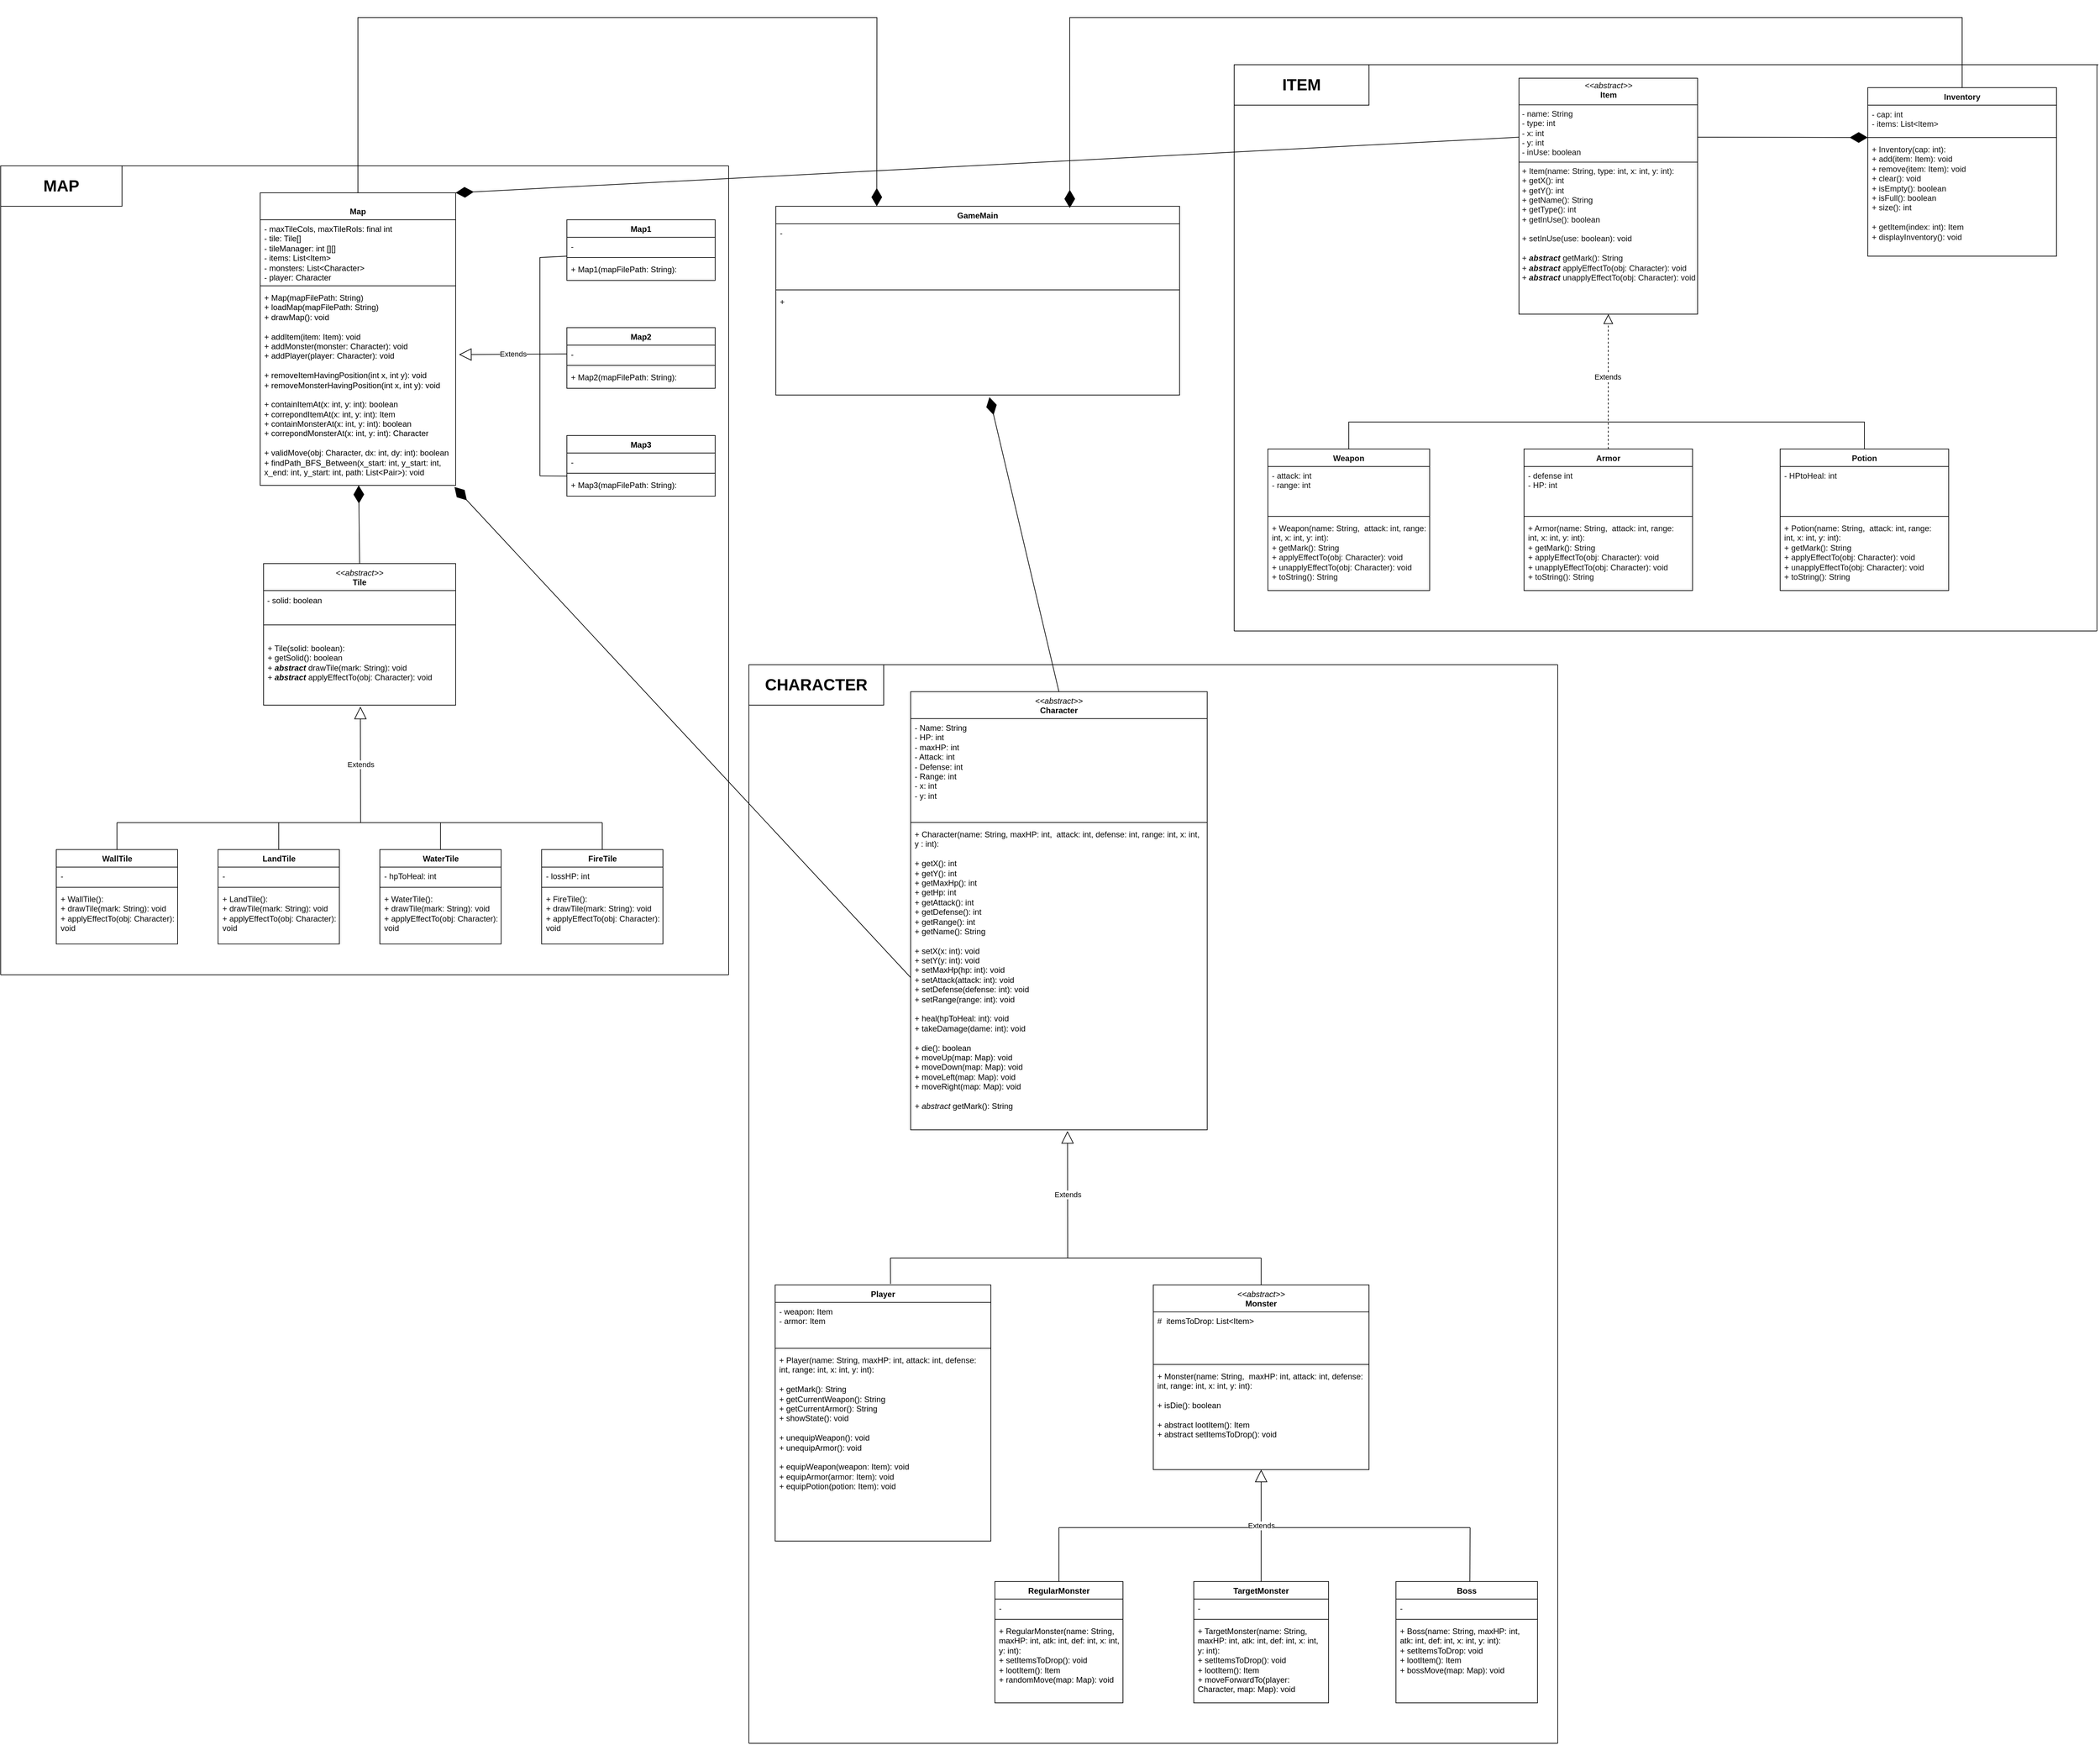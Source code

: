 <mxfile version="24.0.4" type="device">
  <diagram name="Page-1" id="c4acf3e9-155e-7222-9cf6-157b1a14988f">
    <mxGraphModel dx="5035" dy="3210" grid="1" gridSize="10" guides="1" tooltips="1" connect="1" arrows="1" fold="1" page="1" pageScale="1" pageWidth="850" pageHeight="1100" background="none" math="0" shadow="0">
      <root>
        <mxCell id="0" />
        <mxCell id="1" parent="0" />
        <mxCell id="EC4QlUeQcHrwm9ZgJjEd-227" value="&lt;span style=&quot;font-weight: normal;&quot;&gt;&lt;i&gt;&amp;lt;&amp;lt;abstract&amp;gt;&amp;gt;&lt;/i&gt;&lt;/span&gt;&lt;div&gt;Tile&lt;/div&gt;" style="swimlane;fontStyle=1;align=center;verticalAlign=top;childLayout=stackLayout;horizontal=1;startSize=40;horizontalStack=0;resizeParent=1;resizeParentMax=0;resizeLast=0;collapsible=1;marginBottom=0;whiteSpace=wrap;html=1;fontColor=#080808;" vertex="1" parent="1">
          <mxGeometry x="-190" y="500" width="285" height="210" as="geometry">
            <mxRectangle x="370" y="280" width="110" height="40" as="alternateBounds" />
          </mxGeometry>
        </mxCell>
        <mxCell id="EC4QlUeQcHrwm9ZgJjEd-228" value="&amp;nbsp;- solid: boolean" style="text;html=1;align=left;verticalAlign=middle;resizable=0;points=[];autosize=1;strokeColor=none;fillColor=none;" vertex="1" parent="EC4QlUeQcHrwm9ZgJjEd-227">
          <mxGeometry y="40" width="285" height="30" as="geometry" />
        </mxCell>
        <mxCell id="EC4QlUeQcHrwm9ZgJjEd-229" value="" style="line;strokeWidth=1;fillColor=none;align=left;verticalAlign=middle;spacingTop=-1;spacingLeft=3;spacingRight=3;rotatable=0;labelPosition=right;points=[];portConstraint=eastwest;strokeColor=inherit;fontColor=#080808;" vertex="1" parent="EC4QlUeQcHrwm9ZgJjEd-227">
          <mxGeometry y="70" width="285" height="42" as="geometry" />
        </mxCell>
        <mxCell id="EC4QlUeQcHrwm9ZgJjEd-230" value="+ Tile(solid: boolean):&lt;div&gt;+ getSolid(): boolean&lt;br&gt;&lt;div&gt;+ &lt;b&gt;&lt;i&gt;abstract&lt;/i&gt; &lt;/b&gt;drawTile(mark: String): void&lt;/div&gt;&lt;div&gt;&lt;font&gt;+ &lt;b&gt;&lt;i&gt;abstract&lt;/i&gt;&lt;/b&gt; applyEffectTo(obj: Character): void&lt;/font&gt;&lt;/div&gt;&lt;/div&gt;" style="text;strokeColor=none;fillColor=none;align=left;verticalAlign=top;spacingLeft=4;spacingRight=4;overflow=hidden;rotatable=0;points=[[0,0.5],[1,0.5]];portConstraint=eastwest;whiteSpace=wrap;html=1;fontColor=#080808;" vertex="1" parent="EC4QlUeQcHrwm9ZgJjEd-227">
          <mxGeometry y="112" width="285" height="98" as="geometry" />
        </mxCell>
        <mxCell id="EC4QlUeQcHrwm9ZgJjEd-231" value="WallTile" style="swimlane;fontStyle=1;align=center;verticalAlign=top;childLayout=stackLayout;horizontal=1;startSize=26;horizontalStack=0;resizeParent=1;resizeParentMax=0;resizeLast=0;collapsible=1;marginBottom=0;whiteSpace=wrap;html=1;fontColor=#080808;" vertex="1" parent="1">
          <mxGeometry x="-497.5" y="924.22" width="180" height="140" as="geometry" />
        </mxCell>
        <mxCell id="EC4QlUeQcHrwm9ZgJjEd-232" value="-&amp;nbsp;" style="text;strokeColor=none;fillColor=none;align=left;verticalAlign=top;spacingLeft=4;spacingRight=4;overflow=hidden;rotatable=0;points=[[0,0.5],[1,0.5]];portConstraint=eastwest;whiteSpace=wrap;html=1;fontColor=#080808;" vertex="1" parent="EC4QlUeQcHrwm9ZgJjEd-231">
          <mxGeometry y="26" width="180" height="26" as="geometry" />
        </mxCell>
        <mxCell id="EC4QlUeQcHrwm9ZgJjEd-233" value="" style="line;strokeWidth=1;fillColor=none;align=left;verticalAlign=middle;spacingTop=-1;spacingLeft=3;spacingRight=3;rotatable=0;labelPosition=right;points=[];portConstraint=eastwest;strokeColor=inherit;fontColor=#080808;" vertex="1" parent="EC4QlUeQcHrwm9ZgJjEd-231">
          <mxGeometry y="52" width="180" height="8" as="geometry" />
        </mxCell>
        <mxCell id="EC4QlUeQcHrwm9ZgJjEd-234" value="+ WallTile():&lt;div&gt;+ drawTile(mark: String): void&lt;/div&gt;&lt;div&gt;&lt;span style=&quot;&quot;&gt;+&amp;nbsp;&lt;/span&gt;&lt;span style=&quot;&quot;&gt;applyEffectTo(obj: Character): void&lt;/span&gt;&lt;br&gt;&lt;/div&gt;&lt;div&gt;&lt;br&gt;&lt;/div&gt;" style="text;strokeColor=none;fillColor=none;align=left;verticalAlign=top;spacingLeft=4;spacingRight=4;overflow=hidden;rotatable=0;points=[[0,0.5],[1,0.5]];portConstraint=eastwest;whiteSpace=wrap;html=1;fontColor=#080808;" vertex="1" parent="EC4QlUeQcHrwm9ZgJjEd-231">
          <mxGeometry y="60" width="180" height="80" as="geometry" />
        </mxCell>
        <mxCell id="EC4QlUeQcHrwm9ZgJjEd-235" value="LandTile" style="swimlane;fontStyle=1;align=center;verticalAlign=top;childLayout=stackLayout;horizontal=1;startSize=26;horizontalStack=0;resizeParent=1;resizeParentMax=0;resizeLast=0;collapsible=1;marginBottom=0;whiteSpace=wrap;html=1;fontColor=#080808;" vertex="1" parent="1">
          <mxGeometry x="-257.5" y="924.22" width="180" height="140" as="geometry" />
        </mxCell>
        <mxCell id="EC4QlUeQcHrwm9ZgJjEd-236" value="-&amp;nbsp;" style="text;strokeColor=none;fillColor=none;align=left;verticalAlign=top;spacingLeft=4;spacingRight=4;overflow=hidden;rotatable=0;points=[[0,0.5],[1,0.5]];portConstraint=eastwest;whiteSpace=wrap;html=1;fontColor=#080808;" vertex="1" parent="EC4QlUeQcHrwm9ZgJjEd-235">
          <mxGeometry y="26" width="180" height="26" as="geometry" />
        </mxCell>
        <mxCell id="EC4QlUeQcHrwm9ZgJjEd-237" value="" style="line;strokeWidth=1;fillColor=none;align=left;verticalAlign=middle;spacingTop=-1;spacingLeft=3;spacingRight=3;rotatable=0;labelPosition=right;points=[];portConstraint=eastwest;strokeColor=inherit;fontColor=#080808;" vertex="1" parent="EC4QlUeQcHrwm9ZgJjEd-235">
          <mxGeometry y="52" width="180" height="8" as="geometry" />
        </mxCell>
        <mxCell id="EC4QlUeQcHrwm9ZgJjEd-238" value="+ LandTile():&lt;div&gt;+ drawTile(mark: String): void&lt;/div&gt;&lt;div&gt;&lt;span style=&quot;&quot;&gt;+&amp;nbsp;&lt;/span&gt;&lt;span style=&quot;&quot;&gt;applyEffectTo(obj: Character): void&lt;/span&gt;&lt;br&gt;&lt;/div&gt;" style="text;strokeColor=none;fillColor=none;align=left;verticalAlign=top;spacingLeft=4;spacingRight=4;overflow=hidden;rotatable=0;points=[[0,0.5],[1,0.5]];portConstraint=eastwest;whiteSpace=wrap;html=1;fontColor=#080808;" vertex="1" parent="EC4QlUeQcHrwm9ZgJjEd-235">
          <mxGeometry y="60" width="180" height="80" as="geometry" />
        </mxCell>
        <mxCell id="EC4QlUeQcHrwm9ZgJjEd-239" value="WaterTile" style="swimlane;fontStyle=1;align=center;verticalAlign=top;childLayout=stackLayout;horizontal=1;startSize=26;horizontalStack=0;resizeParent=1;resizeParentMax=0;resizeLast=0;collapsible=1;marginBottom=0;whiteSpace=wrap;html=1;fontColor=#080808;" vertex="1" parent="1">
          <mxGeometry x="-17.5" y="924.22" width="180" height="140" as="geometry" />
        </mxCell>
        <mxCell id="EC4QlUeQcHrwm9ZgJjEd-240" value="&lt;font&gt;- hpToHeal: int&lt;/font&gt;&amp;nbsp;" style="text;strokeColor=none;fillColor=none;align=left;verticalAlign=top;spacingLeft=4;spacingRight=4;overflow=hidden;rotatable=0;points=[[0,0.5],[1,0.5]];portConstraint=eastwest;whiteSpace=wrap;html=1;fontColor=#080808;" vertex="1" parent="EC4QlUeQcHrwm9ZgJjEd-239">
          <mxGeometry y="26" width="180" height="26" as="geometry" />
        </mxCell>
        <mxCell id="EC4QlUeQcHrwm9ZgJjEd-241" value="" style="line;strokeWidth=1;fillColor=none;align=left;verticalAlign=middle;spacingTop=-1;spacingLeft=3;spacingRight=3;rotatable=0;labelPosition=right;points=[];portConstraint=eastwest;strokeColor=inherit;fontColor=#080808;" vertex="1" parent="EC4QlUeQcHrwm9ZgJjEd-239">
          <mxGeometry y="52" width="180" height="8" as="geometry" />
        </mxCell>
        <mxCell id="EC4QlUeQcHrwm9ZgJjEd-242" value="+ WaterTile():&lt;div&gt;+ drawTile(mark: String): void&lt;/div&gt;&lt;div&gt;&lt;span style=&quot;&quot;&gt;+&amp;nbsp;&lt;/span&gt;&lt;span style=&quot;&quot;&gt;applyEffectTo(obj: Character): void&lt;/span&gt;&lt;br&gt;&lt;/div&gt;" style="text;strokeColor=none;fillColor=none;align=left;verticalAlign=top;spacingLeft=4;spacingRight=4;overflow=hidden;rotatable=0;points=[[0,0.5],[1,0.5]];portConstraint=eastwest;whiteSpace=wrap;html=1;fontColor=#080808;" vertex="1" parent="EC4QlUeQcHrwm9ZgJjEd-239">
          <mxGeometry y="60" width="180" height="80" as="geometry" />
        </mxCell>
        <mxCell id="EC4QlUeQcHrwm9ZgJjEd-243" value="FireTile" style="swimlane;fontStyle=1;align=center;verticalAlign=top;childLayout=stackLayout;horizontal=1;startSize=26;horizontalStack=0;resizeParent=1;resizeParentMax=0;resizeLast=0;collapsible=1;marginBottom=0;whiteSpace=wrap;html=1;fontColor=#080808;" vertex="1" parent="1">
          <mxGeometry x="222.5" y="924.22" width="180" height="140" as="geometry" />
        </mxCell>
        <mxCell id="EC4QlUeQcHrwm9ZgJjEd-244" value="&lt;font&gt;- lossHP: int&lt;/font&gt;" style="text;strokeColor=none;fillColor=none;align=left;verticalAlign=top;spacingLeft=4;spacingRight=4;overflow=hidden;rotatable=0;points=[[0,0.5],[1,0.5]];portConstraint=eastwest;whiteSpace=wrap;html=1;fontColor=#080808;" vertex="1" parent="EC4QlUeQcHrwm9ZgJjEd-243">
          <mxGeometry y="26" width="180" height="26" as="geometry" />
        </mxCell>
        <mxCell id="EC4QlUeQcHrwm9ZgJjEd-245" value="" style="line;strokeWidth=1;fillColor=none;align=left;verticalAlign=middle;spacingTop=-1;spacingLeft=3;spacingRight=3;rotatable=0;labelPosition=right;points=[];portConstraint=eastwest;strokeColor=inherit;fontColor=#080808;" vertex="1" parent="EC4QlUeQcHrwm9ZgJjEd-243">
          <mxGeometry y="52" width="180" height="8" as="geometry" />
        </mxCell>
        <mxCell id="EC4QlUeQcHrwm9ZgJjEd-246" value="+ FireTile():&lt;div&gt;+ drawTile(mark: String): void&lt;/div&gt;&lt;div&gt;&lt;span style=&quot;&quot;&gt;+&amp;nbsp;&lt;/span&gt;&lt;span style=&quot;&quot;&gt;applyEffectTo(obj: Character): void&lt;/span&gt;&lt;br&gt;&lt;/div&gt;" style="text;strokeColor=none;fillColor=none;align=left;verticalAlign=top;spacingLeft=4;spacingRight=4;overflow=hidden;rotatable=0;points=[[0,0.5],[1,0.5]];portConstraint=eastwest;whiteSpace=wrap;html=1;fontColor=#080808;" vertex="1" parent="EC4QlUeQcHrwm9ZgJjEd-243">
          <mxGeometry y="60" width="180" height="80" as="geometry" />
        </mxCell>
        <mxCell id="EC4QlUeQcHrwm9ZgJjEd-247" value="" style="endArrow=none;html=1;rounded=0;fontColor=#080808;" edge="1" parent="1">
          <mxGeometry width="50" height="50" relative="1" as="geometry">
            <mxPoint x="-407.5" y="884.22" as="sourcePoint" />
            <mxPoint x="312.5" y="884.22" as="targetPoint" />
          </mxGeometry>
        </mxCell>
        <mxCell id="EC4QlUeQcHrwm9ZgJjEd-248" value="" style="endArrow=none;html=1;rounded=0;exitX=0.5;exitY=0;exitDx=0;exitDy=0;fontColor=#080808;" edge="1" parent="1" source="EC4QlUeQcHrwm9ZgJjEd-243">
          <mxGeometry width="50" height="50" relative="1" as="geometry">
            <mxPoint x="112.5" y="924.22" as="sourcePoint" />
            <mxPoint x="312.5" y="884.22" as="targetPoint" />
          </mxGeometry>
        </mxCell>
        <mxCell id="EC4QlUeQcHrwm9ZgJjEd-249" value="" style="endArrow=none;html=1;rounded=0;exitX=0.5;exitY=0;exitDx=0;exitDy=0;fontColor=#080808;" edge="1" parent="1" source="EC4QlUeQcHrwm9ZgJjEd-239">
          <mxGeometry width="50" height="50" relative="1" as="geometry">
            <mxPoint x="112.5" y="924.22" as="sourcePoint" />
            <mxPoint x="72.5" y="884.22" as="targetPoint" />
          </mxGeometry>
        </mxCell>
        <mxCell id="EC4QlUeQcHrwm9ZgJjEd-250" value="" style="endArrow=none;html=1;rounded=0;exitX=0.5;exitY=0;exitDx=0;exitDy=0;fontColor=#080808;" edge="1" parent="1" source="EC4QlUeQcHrwm9ZgJjEd-231">
          <mxGeometry width="50" height="50" relative="1" as="geometry">
            <mxPoint x="-287.5" y="924.22" as="sourcePoint" />
            <mxPoint x="-407.5" y="884.22" as="targetPoint" />
          </mxGeometry>
        </mxCell>
        <mxCell id="EC4QlUeQcHrwm9ZgJjEd-251" value="" style="endArrow=none;html=1;rounded=0;entryX=0.5;entryY=0;entryDx=0;entryDy=0;fontColor=#080808;" edge="1" parent="1" target="EC4QlUeQcHrwm9ZgJjEd-235">
          <mxGeometry width="50" height="50" relative="1" as="geometry">
            <mxPoint x="-167.5" y="884.22" as="sourcePoint" />
            <mxPoint x="-237.5" y="874.22" as="targetPoint" />
          </mxGeometry>
        </mxCell>
        <mxCell id="EC4QlUeQcHrwm9ZgJjEd-252" value="Extends" style="endArrow=block;endSize=16;endFill=0;html=1;rounded=0;fontColor=#080808;entryX=0.504;entryY=1.023;entryDx=0;entryDy=0;entryPerimeter=0;" edge="1" parent="1" target="EC4QlUeQcHrwm9ZgJjEd-230">
          <mxGeometry width="160" relative="1" as="geometry">
            <mxPoint x="-46" y="884" as="sourcePoint" />
            <mxPoint x="-33.135" y="740.002" as="targetPoint" />
          </mxGeometry>
        </mxCell>
        <mxCell id="EC4QlUeQcHrwm9ZgJjEd-253" value="&lt;font&gt;GameMain&lt;/font&gt;" style="swimlane;fontStyle=1;align=center;verticalAlign=top;childLayout=stackLayout;horizontal=1;startSize=26;horizontalStack=0;resizeParent=1;resizeParentMax=0;resizeLast=0;collapsible=1;marginBottom=0;whiteSpace=wrap;html=1;fontColor=#050505;" vertex="1" parent="1">
          <mxGeometry x="570" y="-30" width="599" height="280" as="geometry" />
        </mxCell>
        <mxCell id="EC4QlUeQcHrwm9ZgJjEd-254" value="-" style="text;strokeColor=none;fillColor=none;align=left;verticalAlign=top;spacingLeft=4;spacingRight=4;overflow=hidden;rotatable=0;points=[[0,0.5],[1,0.5]];portConstraint=eastwest;whiteSpace=wrap;html=1;fontColor=#050505;" vertex="1" parent="EC4QlUeQcHrwm9ZgJjEd-253">
          <mxGeometry y="26" width="599" height="94" as="geometry" />
        </mxCell>
        <mxCell id="EC4QlUeQcHrwm9ZgJjEd-255" value="" style="line;strokeWidth=1;fillColor=none;align=left;verticalAlign=middle;spacingTop=-1;spacingLeft=3;spacingRight=3;rotatable=0;labelPosition=right;points=[];portConstraint=eastwest;strokeColor=inherit;fontColor=#050505;" vertex="1" parent="EC4QlUeQcHrwm9ZgJjEd-253">
          <mxGeometry y="120" width="599" height="8" as="geometry" />
        </mxCell>
        <mxCell id="EC4QlUeQcHrwm9ZgJjEd-256" value="+" style="text;strokeColor=none;fillColor=none;align=left;verticalAlign=top;spacingLeft=4;spacingRight=4;overflow=hidden;rotatable=0;points=[[0,0.5],[1,0.5]];portConstraint=eastwest;whiteSpace=wrap;html=1;fontColor=#050505;" vertex="1" parent="EC4QlUeQcHrwm9ZgJjEd-253">
          <mxGeometry y="128" width="599" height="152" as="geometry" />
        </mxCell>
        <mxCell id="EC4QlUeQcHrwm9ZgJjEd-257" value="" style="endArrow=diamondThin;endFill=1;endSize=24;html=1;rounded=0;exitX=0.5;exitY=0;exitDx=0;exitDy=0;fontColor=#050505;entryX=0.504;entryY=1;entryDx=0;entryDy=0;entryPerimeter=0;" edge="1" parent="1" source="EC4QlUeQcHrwm9ZgJjEd-227" target="EC4QlUeQcHrwm9ZgJjEd-262">
          <mxGeometry width="160" relative="1" as="geometry">
            <mxPoint x="25" y="240" as="sourcePoint" />
            <mxPoint x="-52" y="370" as="targetPoint" />
          </mxGeometry>
        </mxCell>
        <mxCell id="EC4QlUeQcHrwm9ZgJjEd-258" value="" style="endArrow=diamondThin;endFill=1;endSize=24;html=1;rounded=0;fontColor=#050505;entryX=0.529;entryY=1.021;entryDx=0;entryDy=0;entryPerimeter=0;exitX=0.5;exitY=0;exitDx=0;exitDy=0;" edge="1" parent="1" source="EC4QlUeQcHrwm9ZgJjEd-283" target="EC4QlUeQcHrwm9ZgJjEd-256">
          <mxGeometry width="160" relative="1" as="geometry">
            <mxPoint x="1030" y="860" as="sourcePoint" />
            <mxPoint x="1026" y="501" as="targetPoint" />
          </mxGeometry>
        </mxCell>
        <mxCell id="EC4QlUeQcHrwm9ZgJjEd-259" value="&lt;div&gt;&lt;br&gt;&lt;/div&gt;Map" style="swimlane;fontStyle=1;align=center;verticalAlign=top;childLayout=stackLayout;horizontal=1;startSize=40;horizontalStack=0;resizeParent=1;resizeParentMax=0;resizeLast=0;collapsible=1;marginBottom=0;whiteSpace=wrap;html=1;" vertex="1" parent="1">
          <mxGeometry x="-195" y="-50" width="290" height="434" as="geometry" />
        </mxCell>
        <mxCell id="EC4QlUeQcHrwm9ZgJjEd-260" value="&lt;div&gt;- maxTileCols, maxTileRols: final int&lt;/div&gt;- tile: Tile[]&lt;div&gt;- tileManager: int [][]&lt;/div&gt;&lt;div&gt;- items: List&amp;lt;Item&amp;gt;&lt;/div&gt;&lt;div&gt;- monsters: List&amp;lt;Character&amp;gt;&lt;/div&gt;&lt;div&gt;- player: Character&lt;/div&gt;" style="text;strokeColor=none;fillColor=none;align=left;verticalAlign=top;spacingLeft=4;spacingRight=4;overflow=hidden;rotatable=0;points=[[0,0.5],[1,0.5]];portConstraint=eastwest;whiteSpace=wrap;html=1;" vertex="1" parent="EC4QlUeQcHrwm9ZgJjEd-259">
          <mxGeometry y="40" width="290" height="94" as="geometry" />
        </mxCell>
        <mxCell id="EC4QlUeQcHrwm9ZgJjEd-261" value="" style="line;strokeWidth=1;fillColor=none;align=left;verticalAlign=middle;spacingTop=-1;spacingLeft=3;spacingRight=3;rotatable=0;labelPosition=right;points=[];portConstraint=eastwest;strokeColor=inherit;" vertex="1" parent="EC4QlUeQcHrwm9ZgJjEd-259">
          <mxGeometry y="134" width="290" height="8" as="geometry" />
        </mxCell>
        <mxCell id="EC4QlUeQcHrwm9ZgJjEd-262" value="+ Map(mapFilePath: String)&lt;div&gt;+ loadMap(mapFilePath: String)&lt;br&gt;&lt;div&gt;+ drawMap(): void&lt;/div&gt;&lt;div&gt;&lt;br&gt;&lt;div&gt;+ addItem(item: Item): void&lt;/div&gt;&lt;div&gt;+ addMonster(monster: Character): void&lt;/div&gt;&lt;div&gt;+ addPlayer(player: Character): void&lt;/div&gt;&lt;div&gt;&lt;br&gt;&lt;/div&gt;&lt;div&gt;+ removeItemHavingPosition(int x, int y): void&lt;/div&gt;&lt;div&gt;+&amp;nbsp;&lt;span style=&quot;background-color: initial;&quot;&gt;removeMonsterHavingPosition(int x, int y): void&lt;/span&gt;&lt;/div&gt;&lt;div&gt;&lt;span style=&quot;background-color: initial;&quot;&gt;&lt;br&gt;&lt;/span&gt;&lt;/div&gt;&lt;div&gt;&lt;div&gt;+ containItemAt(x: int, y: int): boolean&lt;/div&gt;&lt;div&gt;+ correpondItemAt(x: int, y: int): Item&lt;/div&gt;&lt;div&gt;+ containMonsterAt(x: int, y: int): boolean&lt;/div&gt;&lt;div&gt;&lt;span style=&quot;background-color: initial;&quot;&gt;+ correpondMonsterAt(x: int, y: int): Character&lt;/span&gt;&lt;/div&gt;&lt;/div&gt;&lt;div&gt;&lt;br&gt;&lt;/div&gt;&lt;div&gt;+ validMove(obj: Character, dx: int, dy: int): boolean&lt;/div&gt;&lt;/div&gt;&lt;/div&gt;&lt;div&gt;+ findPath_BFS_Between(x_start: int, y_start: int, x_end: int, y_start: int, path: List&amp;lt;Pair&amp;gt;): void&lt;/div&gt;" style="text;strokeColor=none;fillColor=none;align=left;verticalAlign=top;spacingLeft=4;spacingRight=4;overflow=hidden;rotatable=0;points=[[0,0.5],[1,0.5]];portConstraint=eastwest;whiteSpace=wrap;html=1;" vertex="1" parent="EC4QlUeQcHrwm9ZgJjEd-259">
          <mxGeometry y="142" width="290" height="292" as="geometry" />
        </mxCell>
        <mxCell id="EC4QlUeQcHrwm9ZgJjEd-263" value="" style="endArrow=none;html=1;rounded=0;" edge="1" parent="1">
          <mxGeometry width="50" height="50" relative="1" as="geometry">
            <mxPoint x="-580" y="-90" as="sourcePoint" />
            <mxPoint x="500" y="-90" as="targetPoint" />
          </mxGeometry>
        </mxCell>
        <mxCell id="EC4QlUeQcHrwm9ZgJjEd-264" value="" style="endArrow=none;html=1;rounded=0;" edge="1" parent="1">
          <mxGeometry width="50" height="50" relative="1" as="geometry">
            <mxPoint x="-580" y="1110" as="sourcePoint" />
            <mxPoint x="-580" y="-90" as="targetPoint" />
          </mxGeometry>
        </mxCell>
        <mxCell id="EC4QlUeQcHrwm9ZgJjEd-265" value="" style="endArrow=none;html=1;rounded=0;" edge="1" parent="1">
          <mxGeometry width="50" height="50" relative="1" as="geometry">
            <mxPoint x="-580" y="1110" as="sourcePoint" />
            <mxPoint x="500" y="1110" as="targetPoint" />
          </mxGeometry>
        </mxCell>
        <mxCell id="EC4QlUeQcHrwm9ZgJjEd-266" value="" style="endArrow=none;html=1;rounded=0;" edge="1" parent="1">
          <mxGeometry width="50" height="50" relative="1" as="geometry">
            <mxPoint x="500" y="1110" as="sourcePoint" />
            <mxPoint x="500" y="-90" as="targetPoint" />
          </mxGeometry>
        </mxCell>
        <mxCell id="EC4QlUeQcHrwm9ZgJjEd-267" value="Map1" style="swimlane;fontStyle=1;align=center;verticalAlign=top;childLayout=stackLayout;horizontal=1;startSize=26;horizontalStack=0;resizeParent=1;resizeParentMax=0;resizeLast=0;collapsible=1;marginBottom=0;whiteSpace=wrap;html=1;" vertex="1" parent="1">
          <mxGeometry x="260" y="-10" width="220" height="90" as="geometry" />
        </mxCell>
        <mxCell id="EC4QlUeQcHrwm9ZgJjEd-268" value="-" style="text;strokeColor=none;fillColor=none;align=left;verticalAlign=top;spacingLeft=4;spacingRight=4;overflow=hidden;rotatable=0;points=[[0,0.5],[1,0.5]];portConstraint=eastwest;whiteSpace=wrap;html=1;" vertex="1" parent="EC4QlUeQcHrwm9ZgJjEd-267">
          <mxGeometry y="26" width="220" height="26" as="geometry" />
        </mxCell>
        <mxCell id="EC4QlUeQcHrwm9ZgJjEd-269" value="" style="line;strokeWidth=1;fillColor=none;align=left;verticalAlign=middle;spacingTop=-1;spacingLeft=3;spacingRight=3;rotatable=0;labelPosition=right;points=[];portConstraint=eastwest;strokeColor=inherit;" vertex="1" parent="EC4QlUeQcHrwm9ZgJjEd-267">
          <mxGeometry y="52" width="220" height="8" as="geometry" />
        </mxCell>
        <mxCell id="EC4QlUeQcHrwm9ZgJjEd-270" value="+ Map1(mapFilePath: String):" style="text;strokeColor=none;fillColor=none;align=left;verticalAlign=top;spacingLeft=4;spacingRight=4;overflow=hidden;rotatable=0;points=[[0,0.5],[1,0.5]];portConstraint=eastwest;whiteSpace=wrap;html=1;" vertex="1" parent="EC4QlUeQcHrwm9ZgJjEd-267">
          <mxGeometry y="60" width="220" height="30" as="geometry" />
        </mxCell>
        <mxCell id="EC4QlUeQcHrwm9ZgJjEd-271" value="Map2" style="swimlane;fontStyle=1;align=center;verticalAlign=top;childLayout=stackLayout;horizontal=1;startSize=26;horizontalStack=0;resizeParent=1;resizeParentMax=0;resizeLast=0;collapsible=1;marginBottom=0;whiteSpace=wrap;html=1;" vertex="1" parent="1">
          <mxGeometry x="260" y="150" width="220" height="90" as="geometry" />
        </mxCell>
        <mxCell id="EC4QlUeQcHrwm9ZgJjEd-272" value="-" style="text;strokeColor=none;fillColor=none;align=left;verticalAlign=top;spacingLeft=4;spacingRight=4;overflow=hidden;rotatable=0;points=[[0,0.5],[1,0.5]];portConstraint=eastwest;whiteSpace=wrap;html=1;" vertex="1" parent="EC4QlUeQcHrwm9ZgJjEd-271">
          <mxGeometry y="26" width="220" height="26" as="geometry" />
        </mxCell>
        <mxCell id="EC4QlUeQcHrwm9ZgJjEd-273" value="" style="line;strokeWidth=1;fillColor=none;align=left;verticalAlign=middle;spacingTop=-1;spacingLeft=3;spacingRight=3;rotatable=0;labelPosition=right;points=[];portConstraint=eastwest;strokeColor=inherit;" vertex="1" parent="EC4QlUeQcHrwm9ZgJjEd-271">
          <mxGeometry y="52" width="220" height="8" as="geometry" />
        </mxCell>
        <mxCell id="EC4QlUeQcHrwm9ZgJjEd-274" value="+ Map2(mapFilePath: String):" style="text;strokeColor=none;fillColor=none;align=left;verticalAlign=top;spacingLeft=4;spacingRight=4;overflow=hidden;rotatable=0;points=[[0,0.5],[1,0.5]];portConstraint=eastwest;whiteSpace=wrap;html=1;" vertex="1" parent="EC4QlUeQcHrwm9ZgJjEd-271">
          <mxGeometry y="60" width="220" height="30" as="geometry" />
        </mxCell>
        <mxCell id="EC4QlUeQcHrwm9ZgJjEd-275" value="Map3" style="swimlane;fontStyle=1;align=center;verticalAlign=top;childLayout=stackLayout;horizontal=1;startSize=26;horizontalStack=0;resizeParent=1;resizeParentMax=0;resizeLast=0;collapsible=1;marginBottom=0;whiteSpace=wrap;html=1;" vertex="1" parent="1">
          <mxGeometry x="260" y="310" width="220" height="90" as="geometry" />
        </mxCell>
        <mxCell id="EC4QlUeQcHrwm9ZgJjEd-276" value="-" style="text;strokeColor=none;fillColor=none;align=left;verticalAlign=top;spacingLeft=4;spacingRight=4;overflow=hidden;rotatable=0;points=[[0,0.5],[1,0.5]];portConstraint=eastwest;whiteSpace=wrap;html=1;" vertex="1" parent="EC4QlUeQcHrwm9ZgJjEd-275">
          <mxGeometry y="26" width="220" height="26" as="geometry" />
        </mxCell>
        <mxCell id="EC4QlUeQcHrwm9ZgJjEd-277" value="" style="line;strokeWidth=1;fillColor=none;align=left;verticalAlign=middle;spacingTop=-1;spacingLeft=3;spacingRight=3;rotatable=0;labelPosition=right;points=[];portConstraint=eastwest;strokeColor=inherit;" vertex="1" parent="EC4QlUeQcHrwm9ZgJjEd-275">
          <mxGeometry y="52" width="220" height="8" as="geometry" />
        </mxCell>
        <mxCell id="EC4QlUeQcHrwm9ZgJjEd-278" value="+ Map3(mapFilePath: String):" style="text;strokeColor=none;fillColor=none;align=left;verticalAlign=top;spacingLeft=4;spacingRight=4;overflow=hidden;rotatable=0;points=[[0,0.5],[1,0.5]];portConstraint=eastwest;whiteSpace=wrap;html=1;" vertex="1" parent="EC4QlUeQcHrwm9ZgJjEd-275">
          <mxGeometry y="60" width="220" height="30" as="geometry" />
        </mxCell>
        <mxCell id="EC4QlUeQcHrwm9ZgJjEd-279" value="" style="endArrow=none;html=1;rounded=0;entryX=0;entryY=0.25;entryDx=0;entryDy=0;entryPerimeter=0;" edge="1" parent="1" target="EC4QlUeQcHrwm9ZgJjEd-269">
          <mxGeometry width="50" height="50" relative="1" as="geometry">
            <mxPoint x="220" y="370" as="sourcePoint" />
            <mxPoint y="220" as="targetPoint" />
            <Array as="points">
              <mxPoint x="220" y="230" />
              <mxPoint x="220" y="46" />
            </Array>
          </mxGeometry>
        </mxCell>
        <mxCell id="EC4QlUeQcHrwm9ZgJjEd-280" value="" style="endArrow=none;html=1;rounded=0;entryX=0.002;entryY=0.01;entryDx=0;entryDy=0;entryPerimeter=0;" edge="1" parent="1" target="EC4QlUeQcHrwm9ZgJjEd-278">
          <mxGeometry width="50" height="50" relative="1" as="geometry">
            <mxPoint x="220" y="370" as="sourcePoint" />
            <mxPoint x="110" y="340" as="targetPoint" />
          </mxGeometry>
        </mxCell>
        <mxCell id="EC4QlUeQcHrwm9ZgJjEd-281" value="Extends" style="endArrow=block;endSize=16;endFill=0;html=1;rounded=0;exitX=0;exitY=0.5;exitDx=0;exitDy=0;" edge="1" parent="1" source="EC4QlUeQcHrwm9ZgJjEd-272">
          <mxGeometry width="160" relative="1" as="geometry">
            <mxPoint x="100" y="100" as="sourcePoint" />
            <mxPoint x="100" y="190" as="targetPoint" />
          </mxGeometry>
        </mxCell>
        <mxCell id="EC4QlUeQcHrwm9ZgJjEd-282" value="&lt;b&gt;&lt;font style=&quot;font-size: 24px;&quot;&gt;MAP&lt;/font&gt;&lt;/b&gt;" style="rounded=0;whiteSpace=wrap;html=1;" vertex="1" parent="1">
          <mxGeometry x="-580" y="-90" width="180" height="60" as="geometry" />
        </mxCell>
        <mxCell id="EC4QlUeQcHrwm9ZgJjEd-283" value="&lt;span style=&quot;font-weight: normal;&quot;&gt;&lt;i&gt;&amp;lt;&amp;lt;abstract&amp;gt;&amp;gt;&lt;/i&gt;&lt;/span&gt;&lt;div&gt;Character&lt;/div&gt;" style="swimlane;fontStyle=1;align=center;verticalAlign=top;childLayout=stackLayout;horizontal=1;startSize=40;horizontalStack=0;resizeParent=1;resizeParentMax=0;resizeLast=0;collapsible=1;marginBottom=0;whiteSpace=wrap;html=1;fontColor=#050505;" vertex="1" parent="1">
          <mxGeometry x="770" y="690" width="440" height="650" as="geometry">
            <mxRectangle x="370" y="280" width="110" height="40" as="alternateBounds" />
          </mxGeometry>
        </mxCell>
        <mxCell id="EC4QlUeQcHrwm9ZgJjEd-284" value="- Name: String&lt;div&gt;- HP: int&lt;/div&gt;&lt;div&gt;- maxHP: int&lt;/div&gt;&lt;div&gt;- Attack: int&lt;/div&gt;&lt;div&gt;- Defense: int&lt;/div&gt;&lt;div&gt;- Range: int&lt;/div&gt;&lt;div&gt;- x: int&lt;/div&gt;&lt;div&gt;- y: int&lt;/div&gt;" style="text;strokeColor=none;fillColor=none;align=left;verticalAlign=top;spacingLeft=4;spacingRight=4;overflow=hidden;rotatable=0;points=[[0,0.5],[1,0.5]];portConstraint=eastwest;whiteSpace=wrap;html=1;fontColor=#050505;" vertex="1" parent="EC4QlUeQcHrwm9ZgJjEd-283">
          <mxGeometry y="40" width="440" height="150" as="geometry" />
        </mxCell>
        <mxCell id="EC4QlUeQcHrwm9ZgJjEd-285" value="" style="line;strokeWidth=1;fillColor=none;align=left;verticalAlign=middle;spacingTop=-1;spacingLeft=3;spacingRight=3;rotatable=0;labelPosition=right;points=[];portConstraint=eastwest;strokeColor=inherit;fontColor=#050505;" vertex="1" parent="EC4QlUeQcHrwm9ZgJjEd-283">
          <mxGeometry y="190" width="440" height="8" as="geometry" />
        </mxCell>
        <mxCell id="EC4QlUeQcHrwm9ZgJjEd-286" value="+ Character(name: String, maxHP: int,&amp;nbsp; attack: int, defense: int, range: int, x: int, y : int):&lt;div&gt;&lt;br&gt;&lt;div&gt;+ getX(): int&lt;/div&gt;&lt;div&gt;+ getY(): int&lt;/div&gt;&lt;div&gt;+ getMaxHp(): int&lt;/div&gt;&lt;div&gt;+ getHp: int&lt;/div&gt;&lt;div&gt;+ getAttack(): int&lt;/div&gt;&lt;div&gt;+ getDefense(): int&lt;/div&gt;&lt;div&gt;+ getRange(): int&lt;/div&gt;&lt;div&gt;+ getName(): String&lt;/div&gt;&lt;div&gt;&lt;br&gt;&lt;/div&gt;&lt;div&gt;+ setX(x: int): void&lt;/div&gt;&lt;div&gt;+ setY(y: int): void&lt;/div&gt;&lt;div&gt;+ setMaxHp(hp: int): void&lt;/div&gt;&lt;div&gt;+ setAttack(attack: int): void&lt;/div&gt;&lt;div&gt;+ setDefense(defense: int): void&lt;/div&gt;&lt;div&gt;+ setRange(range: int): void&lt;/div&gt;&lt;div&gt;&lt;br&gt;&lt;/div&gt;&lt;div&gt;+ heal(hpToHeal: int): void&lt;/div&gt;&lt;div&gt;+ takeDamage(dame: int): void&lt;/div&gt;&lt;div&gt;&lt;br&gt;&lt;/div&gt;&lt;/div&gt;&lt;div&gt;+ die(): boolean&lt;/div&gt;&lt;div&gt;+ moveUp(map: Map): void&lt;/div&gt;&lt;div&gt;+ moveDown(map: Map): void&lt;br&gt;&lt;/div&gt;&lt;div&gt;+ moveLeft(map: Map): void&lt;br&gt;&lt;/div&gt;&lt;div&gt;+ moveRight(map: Map): void&lt;br&gt;&lt;/div&gt;&lt;div&gt;&lt;br&gt;&lt;/div&gt;&lt;div&gt;&lt;i&gt;+ abstract&lt;/i&gt;&amp;nbsp;getMark(): String&lt;br&gt;&lt;/div&gt;" style="text;strokeColor=none;fillColor=none;align=left;verticalAlign=top;spacingLeft=4;spacingRight=4;overflow=hidden;rotatable=0;points=[[0,0.5],[1,0.5]];portConstraint=eastwest;whiteSpace=wrap;html=1;fontColor=#050505;" vertex="1" parent="EC4QlUeQcHrwm9ZgJjEd-283">
          <mxGeometry y="198" width="440" height="452" as="geometry" />
        </mxCell>
        <mxCell id="EC4QlUeQcHrwm9ZgJjEd-287" value="Player" style="swimlane;fontStyle=1;align=center;verticalAlign=top;childLayout=stackLayout;horizontal=1;startSize=26;horizontalStack=0;resizeParent=1;resizeParentMax=0;resizeLast=0;collapsible=1;marginBottom=0;whiteSpace=wrap;html=1;fontColor=#050505;" vertex="1" parent="1">
          <mxGeometry x="569" y="1570" width="320" height="380" as="geometry" />
        </mxCell>
        <mxCell id="EC4QlUeQcHrwm9ZgJjEd-288" value="&lt;div&gt;- weapon: Item&lt;/div&gt;- armor: Item" style="text;strokeColor=none;fillColor=none;align=left;verticalAlign=top;spacingLeft=4;spacingRight=4;overflow=hidden;rotatable=0;points=[[0,0.5],[1,0.5]];portConstraint=eastwest;whiteSpace=wrap;html=1;fontColor=#050505;" vertex="1" parent="EC4QlUeQcHrwm9ZgJjEd-287">
          <mxGeometry y="26" width="320" height="64" as="geometry" />
        </mxCell>
        <mxCell id="EC4QlUeQcHrwm9ZgJjEd-289" value="" style="line;strokeWidth=1;fillColor=none;align=left;verticalAlign=middle;spacingTop=-1;spacingLeft=3;spacingRight=3;rotatable=0;labelPosition=right;points=[];portConstraint=eastwest;strokeColor=inherit;fontColor=#050505;" vertex="1" parent="EC4QlUeQcHrwm9ZgJjEd-287">
          <mxGeometry y="90" width="320" height="8" as="geometry" />
        </mxCell>
        <mxCell id="EC4QlUeQcHrwm9ZgJjEd-290" value="+ Player(name: String, maxHP: int, attack: int, defense: int, range: int, x: int, y: int):&lt;div&gt;&lt;br&gt;&lt;div&gt;+ getMark(): String&lt;/div&gt;&lt;div&gt;+ getCurrentWeapon(): String&lt;/div&gt;&lt;div&gt;+ getCurrentArmor(): String&lt;/div&gt;&lt;div&gt;+ showState(): void&lt;/div&gt;&lt;div&gt;&lt;br&gt;&lt;/div&gt;&lt;div&gt;+ unequipWeapon(): void&lt;/div&gt;&lt;div&gt;+ unequipArmor(): void&lt;/div&gt;&lt;div&gt;&lt;br&gt;&lt;/div&gt;&lt;div&gt;+ equipWeapon(weapon: Item): void&lt;/div&gt;&lt;div&gt;+ equipArmor(armor: Item): void&lt;/div&gt;&lt;/div&gt;&lt;div&gt;+ equipPotion(potion: Item): void&lt;/div&gt;" style="text;strokeColor=none;fillColor=none;align=left;verticalAlign=top;spacingLeft=4;spacingRight=4;overflow=hidden;rotatable=0;points=[[0,0.5],[1,0.5]];portConstraint=eastwest;whiteSpace=wrap;html=1;fontColor=#050505;" vertex="1" parent="EC4QlUeQcHrwm9ZgJjEd-287">
          <mxGeometry y="98" width="320" height="282" as="geometry" />
        </mxCell>
        <mxCell id="EC4QlUeQcHrwm9ZgJjEd-291" value="" style="endArrow=none;html=1;rounded=0;fontColor=#050505;" edge="1" parent="1">
          <mxGeometry width="50" height="50" relative="1" as="geometry">
            <mxPoint x="740" y="1530" as="sourcePoint" />
            <mxPoint x="1290" y="1530" as="targetPoint" />
          </mxGeometry>
        </mxCell>
        <mxCell id="EC4QlUeQcHrwm9ZgJjEd-292" value="" style="endArrow=none;html=1;rounded=0;exitX=0.5;exitY=0;exitDx=0;exitDy=0;fontColor=#050505;" edge="1" parent="1">
          <mxGeometry width="50" height="50" relative="1" as="geometry">
            <mxPoint x="1290" y="1570" as="sourcePoint" />
            <mxPoint x="1290" y="1530" as="targetPoint" />
          </mxGeometry>
        </mxCell>
        <mxCell id="EC4QlUeQcHrwm9ZgJjEd-293" value="" style="endArrow=none;html=1;rounded=0;fontColor=#050505;exitX=0.535;exitY=-0.004;exitDx=0;exitDy=0;exitPerimeter=0;" edge="1" parent="1" source="EC4QlUeQcHrwm9ZgJjEd-287">
          <mxGeometry width="50" height="50" relative="1" as="geometry">
            <mxPoint x="738" y="1571" as="sourcePoint" />
            <mxPoint x="740" y="1530" as="targetPoint" />
          </mxGeometry>
        </mxCell>
        <mxCell id="EC4QlUeQcHrwm9ZgJjEd-294" value="Extends" style="endArrow=block;endSize=16;endFill=0;html=1;rounded=0;fontColor=#050505;entryX=0.529;entryY=1.004;entryDx=0;entryDy=0;entryPerimeter=0;" edge="1" parent="1" target="EC4QlUeQcHrwm9ZgJjEd-286">
          <mxGeometry width="160" relative="1" as="geometry">
            <mxPoint x="1003" y="1530" as="sourcePoint" />
            <mxPoint x="960" y="1430" as="targetPoint" />
          </mxGeometry>
        </mxCell>
        <mxCell id="EC4QlUeQcHrwm9ZgJjEd-295" value="&lt;div&gt;&lt;span style=&quot;font-weight: normal;&quot;&gt;&lt;i&gt;&amp;lt;&amp;lt;abstract&amp;gt;&amp;gt;&lt;/i&gt;&lt;/span&gt;&lt;/div&gt;Monster" style="swimlane;fontStyle=1;align=center;verticalAlign=top;childLayout=stackLayout;horizontal=1;startSize=40;horizontalStack=0;resizeParent=1;resizeParentMax=0;resizeLast=0;collapsible=1;marginBottom=0;whiteSpace=wrap;html=1;" vertex="1" parent="1">
          <mxGeometry x="1130" y="1570" width="320" height="274" as="geometry" />
        </mxCell>
        <mxCell id="EC4QlUeQcHrwm9ZgJjEd-296" value="#&amp;nbsp; itemsToDrop: List&amp;lt;Item&amp;gt;" style="text;strokeColor=none;fillColor=none;align=left;verticalAlign=top;spacingLeft=4;spacingRight=4;overflow=hidden;rotatable=0;points=[[0,0.5],[1,0.5]];portConstraint=eastwest;whiteSpace=wrap;html=1;" vertex="1" parent="EC4QlUeQcHrwm9ZgJjEd-295">
          <mxGeometry y="40" width="320" height="74" as="geometry" />
        </mxCell>
        <mxCell id="EC4QlUeQcHrwm9ZgJjEd-297" value="" style="line;strokeWidth=1;fillColor=none;align=left;verticalAlign=middle;spacingTop=-1;spacingLeft=3;spacingRight=3;rotatable=0;labelPosition=right;points=[];portConstraint=eastwest;strokeColor=inherit;" vertex="1" parent="EC4QlUeQcHrwm9ZgJjEd-295">
          <mxGeometry y="114" width="320" height="8" as="geometry" />
        </mxCell>
        <mxCell id="EC4QlUeQcHrwm9ZgJjEd-298" value="+ Monster(&lt;span style=&quot;color: rgb(5, 5, 5);&quot;&gt;name: String,&amp;nbsp; maxHP: int, attack: int, defense: int, range: int, x: int, y: int&lt;/span&gt;&lt;span style=&quot;background-color: initial;&quot;&gt;):&lt;/span&gt;&lt;div&gt;&lt;br&gt;&lt;/div&gt;&lt;div&gt;+ isDie(): boolean&lt;br&gt;&lt;div&gt;&lt;div&gt;&lt;br&gt;&lt;div&gt;+ abstract lootItem(): Item&lt;/div&gt;&lt;div&gt;+ abstract setItemsToDrop(): void&lt;/div&gt;&lt;div&gt;&amp;nbsp;&lt;/div&gt;&lt;/div&gt;&lt;/div&gt;&lt;/div&gt;" style="text;strokeColor=none;fillColor=none;align=left;verticalAlign=top;spacingLeft=4;spacingRight=4;overflow=hidden;rotatable=0;points=[[0,0.5],[1,0.5]];portConstraint=eastwest;whiteSpace=wrap;html=1;" vertex="1" parent="EC4QlUeQcHrwm9ZgJjEd-295">
          <mxGeometry y="122" width="320" height="152" as="geometry" />
        </mxCell>
        <mxCell id="EC4QlUeQcHrwm9ZgJjEd-299" value="RegularMonster" style="swimlane;fontStyle=1;align=center;verticalAlign=top;childLayout=stackLayout;horizontal=1;startSize=26;horizontalStack=0;resizeParent=1;resizeParentMax=0;resizeLast=0;collapsible=1;marginBottom=0;whiteSpace=wrap;html=1;" vertex="1" parent="1">
          <mxGeometry x="895" y="2010" width="190" height="180" as="geometry" />
        </mxCell>
        <mxCell id="EC4QlUeQcHrwm9ZgJjEd-300" value="-" style="text;strokeColor=none;fillColor=none;align=left;verticalAlign=top;spacingLeft=4;spacingRight=4;overflow=hidden;rotatable=0;points=[[0,0.5],[1,0.5]];portConstraint=eastwest;whiteSpace=wrap;html=1;" vertex="1" parent="EC4QlUeQcHrwm9ZgJjEd-299">
          <mxGeometry y="26" width="190" height="26" as="geometry" />
        </mxCell>
        <mxCell id="EC4QlUeQcHrwm9ZgJjEd-301" value="" style="line;strokeWidth=1;fillColor=none;align=left;verticalAlign=middle;spacingTop=-1;spacingLeft=3;spacingRight=3;rotatable=0;labelPosition=right;points=[];portConstraint=eastwest;strokeColor=inherit;" vertex="1" parent="EC4QlUeQcHrwm9ZgJjEd-299">
          <mxGeometry y="52" width="190" height="8" as="geometry" />
        </mxCell>
        <mxCell id="EC4QlUeQcHrwm9ZgJjEd-302" value="&lt;div&gt;+ RegularMonster(name: String, maxHP: int, atk: int, def: int, x: int, y: int):&lt;/div&gt;&lt;div&gt;+ setItemsToDrop(): void&lt;/div&gt;&lt;div&gt;+ lootItem(): Item&lt;/div&gt;+ randomMove(map: Map): void" style="text;strokeColor=none;fillColor=none;align=left;verticalAlign=top;spacingLeft=4;spacingRight=4;overflow=hidden;rotatable=0;points=[[0,0.5],[1,0.5]];portConstraint=eastwest;whiteSpace=wrap;html=1;" vertex="1" parent="EC4QlUeQcHrwm9ZgJjEd-299">
          <mxGeometry y="60" width="190" height="120" as="geometry" />
        </mxCell>
        <mxCell id="EC4QlUeQcHrwm9ZgJjEd-303" value="TargetMonster" style="swimlane;fontStyle=1;align=center;verticalAlign=top;childLayout=stackLayout;horizontal=1;startSize=26;horizontalStack=0;resizeParent=1;resizeParentMax=0;resizeLast=0;collapsible=1;marginBottom=0;whiteSpace=wrap;html=1;" vertex="1" parent="1">
          <mxGeometry x="1190" y="2010" width="200" height="180" as="geometry" />
        </mxCell>
        <mxCell id="EC4QlUeQcHrwm9ZgJjEd-304" value="-" style="text;strokeColor=none;fillColor=none;align=left;verticalAlign=top;spacingLeft=4;spacingRight=4;overflow=hidden;rotatable=0;points=[[0,0.5],[1,0.5]];portConstraint=eastwest;whiteSpace=wrap;html=1;" vertex="1" parent="EC4QlUeQcHrwm9ZgJjEd-303">
          <mxGeometry y="26" width="200" height="26" as="geometry" />
        </mxCell>
        <mxCell id="EC4QlUeQcHrwm9ZgJjEd-305" value="" style="line;strokeWidth=1;fillColor=none;align=left;verticalAlign=middle;spacingTop=-1;spacingLeft=3;spacingRight=3;rotatable=0;labelPosition=right;points=[];portConstraint=eastwest;strokeColor=inherit;" vertex="1" parent="EC4QlUeQcHrwm9ZgJjEd-303">
          <mxGeometry y="52" width="200" height="8" as="geometry" />
        </mxCell>
        <mxCell id="EC4QlUeQcHrwm9ZgJjEd-306" value="&lt;div&gt;&lt;div&gt;+ TargetMonster(&lt;span style=&quot;background-color: initial;&quot;&gt;name: String, maxHP: int, atk: int, def: int, x: int, y: int&lt;/span&gt;&lt;span style=&quot;background-color: initial;&quot;&gt;):&lt;/span&gt;&lt;/div&gt;&lt;div&gt;+ setItemsToDrop(): void&lt;/div&gt;&lt;div&gt;+ lootItem(): Item&lt;/div&gt;&lt;/div&gt;+ moveForwardTo(player: Character, map: Map): void" style="text;strokeColor=none;fillColor=none;align=left;verticalAlign=top;spacingLeft=4;spacingRight=4;overflow=hidden;rotatable=0;points=[[0,0.5],[1,0.5]];portConstraint=eastwest;whiteSpace=wrap;html=1;" vertex="1" parent="EC4QlUeQcHrwm9ZgJjEd-303">
          <mxGeometry y="60" width="200" height="120" as="geometry" />
        </mxCell>
        <mxCell id="EC4QlUeQcHrwm9ZgJjEd-307" value="Boss" style="swimlane;fontStyle=1;align=center;verticalAlign=top;childLayout=stackLayout;horizontal=1;startSize=26;horizontalStack=0;resizeParent=1;resizeParentMax=0;resizeLast=0;collapsible=1;marginBottom=0;whiteSpace=wrap;html=1;" vertex="1" parent="1">
          <mxGeometry x="1490" y="2010" width="210" height="180" as="geometry" />
        </mxCell>
        <mxCell id="EC4QlUeQcHrwm9ZgJjEd-308" value="-&amp;nbsp;" style="text;strokeColor=none;fillColor=none;align=left;verticalAlign=top;spacingLeft=4;spacingRight=4;overflow=hidden;rotatable=0;points=[[0,0.5],[1,0.5]];portConstraint=eastwest;whiteSpace=wrap;html=1;" vertex="1" parent="EC4QlUeQcHrwm9ZgJjEd-307">
          <mxGeometry y="26" width="210" height="26" as="geometry" />
        </mxCell>
        <mxCell id="EC4QlUeQcHrwm9ZgJjEd-309" value="" style="line;strokeWidth=1;fillColor=none;align=left;verticalAlign=middle;spacingTop=-1;spacingLeft=3;spacingRight=3;rotatable=0;labelPosition=right;points=[];portConstraint=eastwest;strokeColor=inherit;" vertex="1" parent="EC4QlUeQcHrwm9ZgJjEd-307">
          <mxGeometry y="52" width="210" height="8" as="geometry" />
        </mxCell>
        <mxCell id="EC4QlUeQcHrwm9ZgJjEd-310" value="&lt;div&gt;+ Boss(&lt;span style=&quot;background-color: initial;&quot;&gt;name: String, maxHP: int, atk: int, def: int, x: int, y: int&lt;/span&gt;&lt;span style=&quot;background-color: initial;&quot;&gt;):&lt;/span&gt;&lt;/div&gt;&lt;div&gt;+ setItemsToDrop: void&lt;/div&gt;&lt;div&gt;+ lootItem(): Item&lt;/div&gt;&lt;div&gt;+ bossMove(map: Map): void&lt;/div&gt;" style="text;strokeColor=none;fillColor=none;align=left;verticalAlign=top;spacingLeft=4;spacingRight=4;overflow=hidden;rotatable=0;points=[[0,0.5],[1,0.5]];portConstraint=eastwest;whiteSpace=wrap;html=1;" vertex="1" parent="EC4QlUeQcHrwm9ZgJjEd-307">
          <mxGeometry y="60" width="210" height="120" as="geometry" />
        </mxCell>
        <mxCell id="EC4QlUeQcHrwm9ZgJjEd-311" value="" style="endArrow=none;html=1;rounded=0;" edge="1" parent="1">
          <mxGeometry width="50" height="50" relative="1" as="geometry">
            <mxPoint x="990" y="1930" as="sourcePoint" />
            <mxPoint x="1600" y="1930" as="targetPoint" />
          </mxGeometry>
        </mxCell>
        <mxCell id="EC4QlUeQcHrwm9ZgJjEd-312" value="" style="endArrow=none;html=1;rounded=0;exitX=0.5;exitY=0;exitDx=0;exitDy=0;" edge="1" parent="1" source="EC4QlUeQcHrwm9ZgJjEd-299">
          <mxGeometry width="50" height="50" relative="1" as="geometry">
            <mxPoint x="1190" y="1920" as="sourcePoint" />
            <mxPoint x="990" y="1930" as="targetPoint" />
          </mxGeometry>
        </mxCell>
        <mxCell id="EC4QlUeQcHrwm9ZgJjEd-313" value="" style="endArrow=none;html=1;rounded=0;exitX=0.522;exitY=-0.003;exitDx=0;exitDy=0;exitPerimeter=0;" edge="1" parent="1" source="EC4QlUeQcHrwm9ZgJjEd-307">
          <mxGeometry width="50" height="50" relative="1" as="geometry">
            <mxPoint x="1410" y="1940" as="sourcePoint" />
            <mxPoint x="1600" y="1930" as="targetPoint" />
          </mxGeometry>
        </mxCell>
        <mxCell id="EC4QlUeQcHrwm9ZgJjEd-314" value="Extends" style="endArrow=block;endSize=16;endFill=0;html=1;rounded=0;exitX=0.5;exitY=0;exitDx=0;exitDy=0;entryX=0.5;entryY=1;entryDx=0;entryDy=0;entryPerimeter=0;" edge="1" parent="1" source="EC4QlUeQcHrwm9ZgJjEd-303" target="EC4QlUeQcHrwm9ZgJjEd-298">
          <mxGeometry width="160" relative="1" as="geometry">
            <mxPoint x="1000" y="1910" as="sourcePoint" />
            <mxPoint x="1160" y="1910" as="targetPoint" />
            <Array as="points">
              <mxPoint x="1290" y="1900" />
            </Array>
          </mxGeometry>
        </mxCell>
        <mxCell id="EC4QlUeQcHrwm9ZgJjEd-315" value="" style="endArrow=none;html=1;rounded=0;" edge="1" parent="1">
          <mxGeometry width="50" height="50" relative="1" as="geometry">
            <mxPoint x="530" y="650" as="sourcePoint" />
            <mxPoint x="1730" y="650" as="targetPoint" />
          </mxGeometry>
        </mxCell>
        <mxCell id="EC4QlUeQcHrwm9ZgJjEd-316" value="" style="endArrow=none;html=1;rounded=0;" edge="1" parent="1">
          <mxGeometry width="50" height="50" relative="1" as="geometry">
            <mxPoint x="530" y="2250" as="sourcePoint" />
            <mxPoint x="530" y="650" as="targetPoint" />
          </mxGeometry>
        </mxCell>
        <mxCell id="EC4QlUeQcHrwm9ZgJjEd-317" value="" style="endArrow=none;html=1;rounded=0;" edge="1" parent="1">
          <mxGeometry width="50" height="50" relative="1" as="geometry">
            <mxPoint x="530" y="2250" as="sourcePoint" />
            <mxPoint x="1730" y="2250" as="targetPoint" />
          </mxGeometry>
        </mxCell>
        <mxCell id="EC4QlUeQcHrwm9ZgJjEd-318" value="" style="endArrow=none;html=1;rounded=0;" edge="1" parent="1">
          <mxGeometry width="50" height="50" relative="1" as="geometry">
            <mxPoint x="1730" y="2250" as="sourcePoint" />
            <mxPoint x="1730" y="650" as="targetPoint" />
          </mxGeometry>
        </mxCell>
        <mxCell id="EC4QlUeQcHrwm9ZgJjEd-319" value="&lt;b&gt;&lt;font style=&quot;font-size: 24px;&quot;&gt;CHARACTER&lt;/font&gt;&lt;/b&gt;" style="rounded=0;whiteSpace=wrap;html=1;" vertex="1" parent="1">
          <mxGeometry x="530" y="650" width="200" height="60" as="geometry" />
        </mxCell>
        <mxCell id="EC4QlUeQcHrwm9ZgJjEd-320" value="Inventory" style="swimlane;fontStyle=1;align=center;verticalAlign=top;childLayout=stackLayout;horizontal=1;startSize=26;horizontalStack=0;resizeParent=1;resizeParentMax=0;resizeLast=0;collapsible=1;marginBottom=0;whiteSpace=wrap;html=1;fontColor=#121212;" vertex="1" parent="1">
          <mxGeometry x="2190" y="-206" width="280" height="250" as="geometry" />
        </mxCell>
        <mxCell id="EC4QlUeQcHrwm9ZgJjEd-321" value="&lt;div&gt;- cap: int&lt;/div&gt;- items: List&amp;lt;Item&amp;gt;" style="text;strokeColor=none;fillColor=none;align=left;verticalAlign=top;spacingLeft=4;spacingRight=4;overflow=hidden;rotatable=0;points=[[0,0.5],[1,0.5]];portConstraint=eastwest;whiteSpace=wrap;html=1;fontColor=#121212;" vertex="1" parent="EC4QlUeQcHrwm9ZgJjEd-320">
          <mxGeometry y="26" width="280" height="44" as="geometry" />
        </mxCell>
        <mxCell id="EC4QlUeQcHrwm9ZgJjEd-322" value="" style="line;strokeWidth=1;fillColor=none;align=left;verticalAlign=middle;spacingTop=-1;spacingLeft=3;spacingRight=3;rotatable=0;labelPosition=right;points=[];portConstraint=eastwest;strokeColor=inherit;fontColor=#121212;" vertex="1" parent="EC4QlUeQcHrwm9ZgJjEd-320">
          <mxGeometry y="70" width="280" height="8" as="geometry" />
        </mxCell>
        <mxCell id="EC4QlUeQcHrwm9ZgJjEd-323" value="&lt;div&gt;+ Inventory(cap: int):&lt;/div&gt;+ add(item: Item): void&lt;div&gt;+ remove(item: Item): void&amp;nbsp;&lt;/div&gt;&lt;div&gt;+ clear(): void&lt;/div&gt;&lt;div&gt;+ isEmpty(): boolean&lt;/div&gt;&lt;div&gt;+ isFull(): boolean&lt;/div&gt;&lt;div&gt;+ size(): int&lt;/div&gt;&lt;div&gt;&lt;br&gt;&lt;/div&gt;&lt;div&gt;+ getItem(index: int): Item&lt;/div&gt;&lt;div&gt;+ displayInventory(): void&lt;/div&gt;" style="text;strokeColor=none;fillColor=none;align=left;verticalAlign=top;spacingLeft=4;spacingRight=4;overflow=hidden;rotatable=0;points=[[0,0.5],[1,0.5]];portConstraint=eastwest;whiteSpace=wrap;html=1;fontColor=#121212;" vertex="1" parent="EC4QlUeQcHrwm9ZgJjEd-320">
          <mxGeometry y="78" width="280" height="172" as="geometry" />
        </mxCell>
        <mxCell id="EC4QlUeQcHrwm9ZgJjEd-324" value="Weapon" style="swimlane;fontStyle=1;align=center;verticalAlign=top;childLayout=stackLayout;horizontal=1;startSize=26;horizontalStack=0;resizeParent=1;resizeParentMax=0;resizeLast=0;collapsible=1;marginBottom=0;whiteSpace=wrap;html=1;fontColor=#121212;" vertex="1" parent="1">
          <mxGeometry x="1300" y="330" width="240" height="210" as="geometry" />
        </mxCell>
        <mxCell id="EC4QlUeQcHrwm9ZgJjEd-325" value="- attack: int&amp;nbsp;&lt;div&gt;- range: int&lt;/div&gt;" style="text;strokeColor=none;fillColor=none;align=left;verticalAlign=top;spacingLeft=4;spacingRight=4;overflow=hidden;rotatable=0;points=[[0,0.5],[1,0.5]];portConstraint=eastwest;whiteSpace=wrap;html=1;fontColor=#121212;" vertex="1" parent="EC4QlUeQcHrwm9ZgJjEd-324">
          <mxGeometry y="26" width="240" height="70" as="geometry" />
        </mxCell>
        <mxCell id="EC4QlUeQcHrwm9ZgJjEd-326" value="" style="line;strokeWidth=1;fillColor=none;align=left;verticalAlign=middle;spacingTop=-1;spacingLeft=3;spacingRight=3;rotatable=0;labelPosition=right;points=[];portConstraint=eastwest;strokeColor=inherit;fontColor=#121212;" vertex="1" parent="EC4QlUeQcHrwm9ZgJjEd-324">
          <mxGeometry y="96" width="240" height="8" as="geometry" />
        </mxCell>
        <mxCell id="EC4QlUeQcHrwm9ZgJjEd-327" value="&lt;div&gt;+ Weapon(name: String,&amp;nbsp; attack: int, range: int,&amp;nbsp;&lt;span style=&quot;background-color: initial;&quot;&gt;x: int, y: int&lt;/span&gt;&lt;span style=&quot;background-color: initial;&quot;&gt;):&lt;/span&gt;&lt;/div&gt;&lt;div&gt;+ getMark(): String&lt;/div&gt;+ applyEffectTo(obj: Character): void&lt;div&gt;+ unapplyEffectTo(obj: Character): void&lt;/div&gt;&lt;div&gt;+ toString(): String&lt;/div&gt;" style="text;strokeColor=none;fillColor=none;align=left;verticalAlign=top;spacingLeft=4;spacingRight=4;overflow=hidden;rotatable=0;points=[[0,0.5],[1,0.5]];portConstraint=eastwest;whiteSpace=wrap;html=1;fontColor=#121212;" vertex="1" parent="EC4QlUeQcHrwm9ZgJjEd-324">
          <mxGeometry y="104" width="240" height="106" as="geometry" />
        </mxCell>
        <mxCell id="EC4QlUeQcHrwm9ZgJjEd-328" value="Armor" style="swimlane;fontStyle=1;align=center;verticalAlign=top;childLayout=stackLayout;horizontal=1;startSize=26;horizontalStack=0;resizeParent=1;resizeParentMax=0;resizeLast=0;collapsible=1;marginBottom=0;whiteSpace=wrap;html=1;fontColor=#121212;" vertex="1" parent="1">
          <mxGeometry x="1680" y="330" width="250" height="210" as="geometry" />
        </mxCell>
        <mxCell id="EC4QlUeQcHrwm9ZgJjEd-329" value="- defense int&amp;nbsp;&lt;div&gt;- HP: int&lt;/div&gt;" style="text;strokeColor=none;fillColor=none;align=left;verticalAlign=top;spacingLeft=4;spacingRight=4;overflow=hidden;rotatable=0;points=[[0,0.5],[1,0.5]];portConstraint=eastwest;whiteSpace=wrap;html=1;fontColor=#121212;" vertex="1" parent="EC4QlUeQcHrwm9ZgJjEd-328">
          <mxGeometry y="26" width="250" height="70" as="geometry" />
        </mxCell>
        <mxCell id="EC4QlUeQcHrwm9ZgJjEd-330" value="" style="line;strokeWidth=1;fillColor=none;align=left;verticalAlign=middle;spacingTop=-1;spacingLeft=3;spacingRight=3;rotatable=0;labelPosition=right;points=[];portConstraint=eastwest;strokeColor=inherit;fontColor=#121212;" vertex="1" parent="EC4QlUeQcHrwm9ZgJjEd-328">
          <mxGeometry y="96" width="250" height="8" as="geometry" />
        </mxCell>
        <mxCell id="EC4QlUeQcHrwm9ZgJjEd-331" value="&lt;div&gt;+ Armor(name: String,&amp;nbsp; attack: int, range: int,&amp;nbsp;&lt;span style=&quot;background-color: initial;&quot;&gt;x: int, y: int&lt;/span&gt;&lt;span style=&quot;background-color: initial;&quot;&gt;):&amp;nbsp;&lt;/span&gt;&lt;/div&gt;&lt;div&gt;+ getMark(): String&lt;span style=&quot;background-color: initial;&quot;&gt;&lt;br&gt;&lt;/span&gt;&lt;/div&gt;+ applyEffectTo(obj: Character): void&lt;div&gt;+ unapplyEffectTo(obj: Character): void&lt;/div&gt;&lt;div&gt;+ toString(): String&lt;br&gt;&lt;/div&gt;" style="text;strokeColor=none;fillColor=none;align=left;verticalAlign=top;spacingLeft=4;spacingRight=4;overflow=hidden;rotatable=0;points=[[0,0.5],[1,0.5]];portConstraint=eastwest;whiteSpace=wrap;html=1;fontColor=#121212;" vertex="1" parent="EC4QlUeQcHrwm9ZgJjEd-328">
          <mxGeometry y="104" width="250" height="106" as="geometry" />
        </mxCell>
        <mxCell id="EC4QlUeQcHrwm9ZgJjEd-332" value="Potion" style="swimlane;fontStyle=1;align=center;verticalAlign=top;childLayout=stackLayout;horizontal=1;startSize=26;horizontalStack=0;resizeParent=1;resizeParentMax=0;resizeLast=0;collapsible=1;marginBottom=0;whiteSpace=wrap;html=1;fontColor=#121212;" vertex="1" parent="1">
          <mxGeometry x="2060" y="330" width="250" height="210" as="geometry" />
        </mxCell>
        <mxCell id="EC4QlUeQcHrwm9ZgJjEd-333" value="- HPtoHeal: int" style="text;strokeColor=none;fillColor=none;align=left;verticalAlign=top;spacingLeft=4;spacingRight=4;overflow=hidden;rotatable=0;points=[[0,0.5],[1,0.5]];portConstraint=eastwest;whiteSpace=wrap;html=1;fontColor=#121212;" vertex="1" parent="EC4QlUeQcHrwm9ZgJjEd-332">
          <mxGeometry y="26" width="250" height="70" as="geometry" />
        </mxCell>
        <mxCell id="EC4QlUeQcHrwm9ZgJjEd-334" value="" style="line;strokeWidth=1;fillColor=none;align=left;verticalAlign=middle;spacingTop=-1;spacingLeft=3;spacingRight=3;rotatable=0;labelPosition=right;points=[];portConstraint=eastwest;strokeColor=inherit;fontColor=#121212;" vertex="1" parent="EC4QlUeQcHrwm9ZgJjEd-332">
          <mxGeometry y="96" width="250" height="8" as="geometry" />
        </mxCell>
        <mxCell id="EC4QlUeQcHrwm9ZgJjEd-335" value="&lt;div&gt;+ Potion(name: String,&amp;nbsp; attack: int, range: int,&amp;nbsp;&lt;span style=&quot;background-color: initial;&quot;&gt;x: int, y: int&lt;/span&gt;&lt;span style=&quot;background-color: initial;&quot;&gt;):&lt;/span&gt;&lt;/div&gt;&lt;div&gt;+ getMark(): String&lt;span style=&quot;background-color: initial;&quot;&gt;&lt;br&gt;&lt;/span&gt;&lt;/div&gt;+ applyEffectTo(obj: Character): void&lt;div&gt;+ unapplyEffectTo(obj: Character): void&lt;/div&gt;&lt;div&gt;+ toString(): String&lt;br&gt;&lt;/div&gt;" style="text;strokeColor=none;fillColor=none;align=left;verticalAlign=top;spacingLeft=4;spacingRight=4;overflow=hidden;rotatable=0;points=[[0,0.5],[1,0.5]];portConstraint=eastwest;whiteSpace=wrap;html=1;fontColor=#121212;" vertex="1" parent="EC4QlUeQcHrwm9ZgJjEd-332">
          <mxGeometry y="104" width="250" height="106" as="geometry" />
        </mxCell>
        <mxCell id="EC4QlUeQcHrwm9ZgJjEd-336" value="" style="endArrow=none;html=1;rounded=0;exitX=0.5;exitY=0;exitDx=0;exitDy=0;entryX=0.5;entryY=0;entryDx=0;entryDy=0;fontColor=#121212;" edge="1" parent="1" source="EC4QlUeQcHrwm9ZgJjEd-324" target="EC4QlUeQcHrwm9ZgJjEd-332">
          <mxGeometry width="50" height="50" relative="1" as="geometry">
            <mxPoint x="1760" y="350" as="sourcePoint" />
            <mxPoint x="1810" y="300" as="targetPoint" />
            <Array as="points">
              <mxPoint x="1420" y="290" />
              <mxPoint x="2185" y="290" />
            </Array>
          </mxGeometry>
        </mxCell>
        <mxCell id="EC4QlUeQcHrwm9ZgJjEd-337" value="&lt;p style=&quot;margin:0px;margin-top:4px;text-align:center;&quot;&gt;&lt;font&gt;&lt;i&gt;&amp;lt;&amp;lt;abstract&amp;gt;&amp;gt;&lt;/i&gt;&lt;br&gt;&lt;b&gt;Item&lt;/b&gt;&lt;/font&gt;&lt;/p&gt;&lt;hr size=&quot;1&quot; style=&quot;border-style:solid;&quot;&gt;&lt;p style=&quot;margin:0px;margin-left:4px;&quot;&gt;&lt;font&gt;- name: String&lt;/font&gt;&lt;/p&gt;&lt;p style=&quot;margin:0px;margin-left:4px;&quot;&gt;&lt;font&gt;- type: int&lt;/font&gt;&lt;/p&gt;&lt;p style=&quot;margin:0px;margin-left:4px;&quot;&gt;&lt;font&gt;- x: int&lt;/font&gt;&lt;/p&gt;&lt;p style=&quot;margin:0px;margin-left:4px;&quot;&gt;&lt;font&gt;- y: int&lt;/font&gt;&lt;/p&gt;&lt;p style=&quot;margin:0px;margin-left:4px;&quot;&gt;&lt;font&gt;- inUse: boolean&lt;/font&gt;&lt;/p&gt;&lt;hr size=&quot;1&quot; style=&quot;border-style:solid;&quot;&gt;&lt;p style=&quot;margin:0px;margin-left:4px;&quot;&gt;&lt;font&gt;+ Item(name: String, type: int, x: int, y: int):&lt;br&gt;+ getX(): int&lt;/font&gt;&lt;/p&gt;&lt;p style=&quot;margin:0px;margin-left:4px;&quot;&gt;&lt;font&gt;+ getY(): int&lt;/font&gt;&lt;/p&gt;&lt;p style=&quot;margin:0px;margin-left:4px;&quot;&gt;&lt;font&gt;+ getName(): String&lt;/font&gt;&lt;/p&gt;&lt;p style=&quot;margin:0px;margin-left:4px;&quot;&gt;&lt;font&gt;+ getType(): int&lt;/font&gt;&lt;/p&gt;&lt;p style=&quot;margin:0px;margin-left:4px;&quot;&gt;&lt;font&gt;+ getInUse(): boolean&lt;/font&gt;&lt;/p&gt;&lt;p style=&quot;margin:0px;margin-left:4px;&quot;&gt;&lt;br&gt;&lt;/p&gt;&lt;p style=&quot;margin:0px;margin-left:4px;&quot;&gt;+ setInUse(use: boolean): void&lt;/p&gt;&lt;p style=&quot;margin:0px;margin-left:4px;&quot;&gt;&lt;br&gt;&lt;/p&gt;&lt;p style=&quot;margin:0px;margin-left:4px;&quot;&gt;&lt;font&gt;+ &lt;b&gt;&lt;i&gt;abstract&lt;/i&gt;&lt;/b&gt; getMark(): String&lt;/font&gt;&lt;/p&gt;&lt;p style=&quot;margin:0px;margin-left:4px;&quot;&gt;&lt;font&gt;+ &lt;i&gt;&lt;b&gt;abstract&lt;/b&gt;&lt;/i&gt; applyEffectTo(obj: Character): void&lt;/font&gt;&lt;/p&gt;&lt;p style=&quot;margin:0px;margin-left:4px;&quot;&gt;&lt;font&gt;&lt;font&gt;+&amp;nbsp;&lt;i&gt;&lt;b&gt;abstract&lt;/b&gt;&lt;/i&gt;&amp;nbsp;unapplyEffectTo(obj: Character): void&lt;/font&gt;&lt;br&gt;&lt;/font&gt;&lt;/p&gt;" style="verticalAlign=top;align=left;overflow=fill;html=1;whiteSpace=wrap;fontColor=#121212;" vertex="1" parent="1">
          <mxGeometry x="1672.5" y="-220" width="265" height="350" as="geometry" />
        </mxCell>
        <mxCell id="EC4QlUeQcHrwm9ZgJjEd-338" value="" style="endArrow=diamondThin;endFill=1;endSize=24;html=1;rounded=0;exitX=1;exitY=0.25;exitDx=0;exitDy=0;" edge="1" parent="1" source="EC4QlUeQcHrwm9ZgJjEd-337">
          <mxGeometry width="160" relative="1" as="geometry">
            <mxPoint x="1940" y="-135" as="sourcePoint" />
            <mxPoint x="2190" y="-132" as="targetPoint" />
          </mxGeometry>
        </mxCell>
        <mxCell id="EC4QlUeQcHrwm9ZgJjEd-339" value="" style="endArrow=block;dashed=1;endFill=0;endSize=12;html=1;rounded=0;exitX=0.5;exitY=0;exitDx=0;exitDy=0;entryX=0.5;entryY=1;entryDx=0;entryDy=0;" edge="1" parent="1" source="EC4QlUeQcHrwm9ZgJjEd-328" target="EC4QlUeQcHrwm9ZgJjEd-337">
          <mxGeometry width="160" relative="1" as="geometry">
            <mxPoint x="1900" y="110" as="sourcePoint" />
            <mxPoint x="2060" y="110" as="targetPoint" />
          </mxGeometry>
        </mxCell>
        <mxCell id="EC4QlUeQcHrwm9ZgJjEd-340" value="Extends" style="edgeLabel;html=1;align=center;verticalAlign=middle;resizable=0;points=[];" vertex="1" connectable="0" parent="EC4QlUeQcHrwm9ZgJjEd-339">
          <mxGeometry x="0.07" y="1" relative="1" as="geometry">
            <mxPoint as="offset" />
          </mxGeometry>
        </mxCell>
        <mxCell id="EC4QlUeQcHrwm9ZgJjEd-341" value="" style="endArrow=none;html=1;rounded=0;" edge="1" parent="1">
          <mxGeometry width="50" height="50" relative="1" as="geometry">
            <mxPoint x="1250" y="-240" as="sourcePoint" />
            <mxPoint x="2532" y="-240" as="targetPoint" />
          </mxGeometry>
        </mxCell>
        <mxCell id="EC4QlUeQcHrwm9ZgJjEd-342" value="" style="endArrow=none;html=1;rounded=0;" edge="1" parent="1">
          <mxGeometry width="50" height="50" relative="1" as="geometry">
            <mxPoint x="1250" y="600" as="sourcePoint" />
            <mxPoint x="1250" y="-240" as="targetPoint" />
          </mxGeometry>
        </mxCell>
        <mxCell id="EC4QlUeQcHrwm9ZgJjEd-343" value="" style="endArrow=none;html=1;rounded=0;" edge="1" parent="1">
          <mxGeometry width="50" height="50" relative="1" as="geometry">
            <mxPoint x="2530" y="600" as="sourcePoint" />
            <mxPoint x="2530" y="-240" as="targetPoint" />
          </mxGeometry>
        </mxCell>
        <mxCell id="EC4QlUeQcHrwm9ZgJjEd-344" value="" style="endArrow=none;html=1;rounded=0;" edge="1" parent="1">
          <mxGeometry width="50" height="50" relative="1" as="geometry">
            <mxPoint x="1250" y="600" as="sourcePoint" />
            <mxPoint x="2530" y="600" as="targetPoint" />
          </mxGeometry>
        </mxCell>
        <mxCell id="EC4QlUeQcHrwm9ZgJjEd-345" value="&lt;b&gt;&lt;font style=&quot;font-size: 24px;&quot;&gt;ITEM&lt;/font&gt;&lt;/b&gt;" style="rounded=0;whiteSpace=wrap;html=1;" vertex="1" parent="1">
          <mxGeometry x="1250" y="-240" width="200" height="60" as="geometry" />
        </mxCell>
        <mxCell id="EC4QlUeQcHrwm9ZgJjEd-346" value="" style="endArrow=diamondThin;endFill=1;endSize=24;html=1;rounded=0;exitX=0;exitY=0.5;exitDx=0;exitDy=0;entryX=0.994;entryY=1.008;entryDx=0;entryDy=0;entryPerimeter=0;" edge="1" parent="1" source="EC4QlUeQcHrwm9ZgJjEd-286" target="EC4QlUeQcHrwm9ZgJjEd-262">
          <mxGeometry width="160" relative="1" as="geometry">
            <mxPoint x="550" y="640" as="sourcePoint" />
            <mxPoint x="710" y="640" as="targetPoint" />
          </mxGeometry>
        </mxCell>
        <mxCell id="EC4QlUeQcHrwm9ZgJjEd-347" value="" style="endArrow=diamondThin;endFill=1;endSize=24;html=1;rounded=0;exitX=0;exitY=0.25;exitDx=0;exitDy=0;entryX=1;entryY=0;entryDx=0;entryDy=0;" edge="1" parent="1" source="EC4QlUeQcHrwm9ZgJjEd-337" target="EC4QlUeQcHrwm9ZgJjEd-259">
          <mxGeometry width="160" relative="1" as="geometry">
            <mxPoint x="660" y="20" as="sourcePoint" />
            <mxPoint x="820" y="20" as="targetPoint" />
          </mxGeometry>
        </mxCell>
        <mxCell id="EC4QlUeQcHrwm9ZgJjEd-348" value="" style="endArrow=diamondThin;endFill=1;endSize=24;html=1;rounded=0;exitX=0.5;exitY=0;exitDx=0;exitDy=0;entryX=0.25;entryY=0;entryDx=0;entryDy=0;" edge="1" parent="1" source="EC4QlUeQcHrwm9ZgJjEd-259" target="EC4QlUeQcHrwm9ZgJjEd-253">
          <mxGeometry width="160" relative="1" as="geometry">
            <mxPoint x="120" y="-320" as="sourcePoint" />
            <mxPoint x="280" y="-320" as="targetPoint" />
            <Array as="points">
              <mxPoint x="-50" y="-310" />
              <mxPoint x="720" y="-310" />
            </Array>
          </mxGeometry>
        </mxCell>
        <mxCell id="EC4QlUeQcHrwm9ZgJjEd-349" value="" style="endArrow=diamondThin;endFill=1;endSize=24;html=1;rounded=0;exitX=0.5;exitY=0;exitDx=0;exitDy=0;entryX=0.728;entryY=0.009;entryDx=0;entryDy=0;entryPerimeter=0;" edge="1" parent="1" source="EC4QlUeQcHrwm9ZgJjEd-320" target="EC4QlUeQcHrwm9ZgJjEd-253">
          <mxGeometry width="160" relative="1" as="geometry">
            <mxPoint x="1430" y="150" as="sourcePoint" />
            <mxPoint x="1590" y="150" as="targetPoint" />
            <Array as="points">
              <mxPoint x="2330" y="-310" />
              <mxPoint x="1006" y="-310" />
            </Array>
          </mxGeometry>
        </mxCell>
      </root>
    </mxGraphModel>
  </diagram>
</mxfile>
